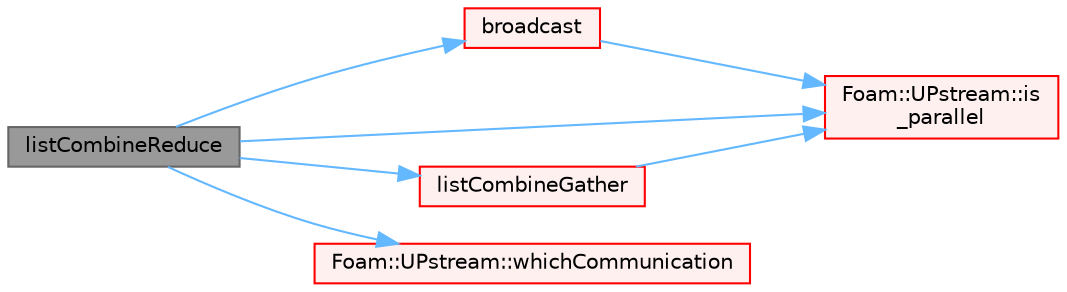digraph "listCombineReduce"
{
 // LATEX_PDF_SIZE
  bgcolor="transparent";
  edge [fontname=Helvetica,fontsize=10,labelfontname=Helvetica,labelfontsize=10];
  node [fontname=Helvetica,fontsize=10,shape=box,height=0.2,width=0.4];
  rankdir="LR";
  Node1 [id="Node000001",label="listCombineReduce",height=0.2,width=0.4,color="gray40", fillcolor="grey60", style="filled", fontcolor="black",tooltip=" "];
  Node1 -> Node2 [id="edge1_Node000001_Node000002",color="steelblue1",style="solid",tooltip=" "];
  Node2 [id="Node000002",label="broadcast",height=0.2,width=0.4,color="red", fillcolor="#FFF0F0", style="filled",URL="$classFoam_1_1Pstream.html#ab796b988453a18178b723382583e0cef",tooltip=" "];
  Node2 -> Node4 [id="edge2_Node000002_Node000004",color="steelblue1",style="solid",tooltip=" "];
  Node4 [id="Node000004",label="Foam::UPstream::is\l_parallel",height=0.2,width=0.4,color="red", fillcolor="#FFF0F0", style="filled",URL="$classFoam_1_1UPstream.html#a765057f4c15f6de64cd6b91125f420c9",tooltip=" "];
  Node1 -> Node4 [id="edge3_Node000001_Node000004",color="steelblue1",style="solid",tooltip=" "];
  Node1 -> Node11 [id="edge4_Node000001_Node000011",color="steelblue1",style="solid",tooltip=" "];
  Node11 [id="Node000011",label="listCombineGather",height=0.2,width=0.4,color="red", fillcolor="#FFF0F0", style="filled",URL="$classFoam_1_1Pstream.html#ad076c926b6ba40bcb5d0ec7778d6b6fd",tooltip=" "];
  Node11 -> Node4 [id="edge5_Node000011_Node000004",color="steelblue1",style="solid",tooltip=" "];
  Node1 -> Node18 [id="edge6_Node000001_Node000018",color="steelblue1",style="solid",tooltip=" "];
  Node18 [id="Node000018",label="Foam::UPstream::whichCommunication",height=0.2,width=0.4,color="red", fillcolor="#FFF0F0", style="filled",URL="$classFoam_1_1UPstream.html#aca49c35531fd8d65b2079ff325ea8bb5",tooltip=" "];
}
